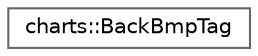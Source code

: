 digraph "Graphical Class Hierarchy"
{
 // LATEX_PDF_SIZE
  bgcolor="transparent";
  edge [fontname=Helvetica,fontsize=10,labelfontname=Helvetica,labelfontsize=10];
  node [fontname=Helvetica,fontsize=10,shape=box,height=0.2,width=0.4];
  rankdir="LR";
  Node0 [id="Node000000",label="charts::BackBmpTag",height=0.2,width=0.4,color="grey40", fillcolor="white", style="filled",URL="$structcharts_1_1BackBmpTag.html",tooltip=" "];
}
